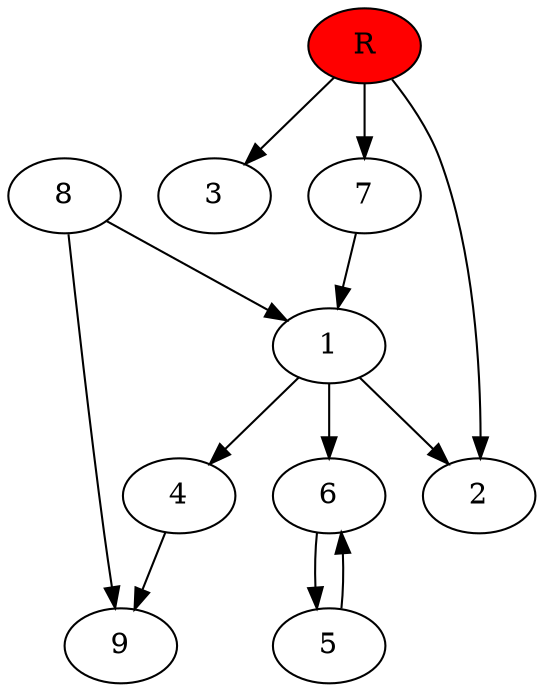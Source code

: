 digraph prb34551 {
	1
	2
	3
	4
	5
	6
	7
	8
	R [fillcolor="#ff0000" style=filled]
	1 -> 2
	1 -> 4
	1 -> 6
	4 -> 9
	5 -> 6
	6 -> 5
	7 -> 1
	8 -> 1
	8 -> 9
	R -> 2
	R -> 3
	R -> 7
}
